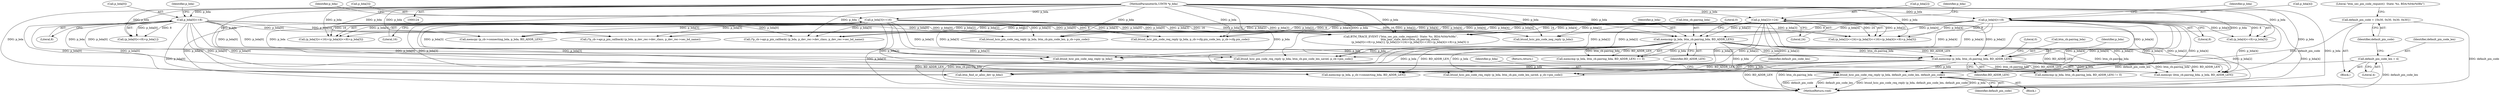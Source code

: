 digraph "0_Android_c677ee92595335233eb0e7b59809a1a94e7a678a_0@pointer" {
"1000252" [label="(Call,btsnd_hcic_pin_code_req_reply (p_bda, default_pin_code_len, default_pin_code))"];
"1000186" [label="(Call,memcmp (p_bda, btm_cb.pairing_bda, BD_ADDR_LEN))"];
"1000168" [label="(Call,p_bda[4]<<8)"];
"1000125" [label="(MethodParameterIn,UINT8 *p_bda)"];
"1000156" [label="(Call,p_bda[2]<<24)"];
"1000147" [label="(Call,p_bda[0]<<8)"];
"1000162" [label="(Call,p_bda[3]<<16)"];
"1000228" [label="(Call,memcmp (p_bda, btm_cb.pairing_bda, BD_ADDR_LEN))"];
"1000134" [label="(Call,default_pin_code_len = 4)"];
"1000138" [label="(Call,default_pin_code = {0x30, 0x30, 0x30, 0x30})"];
"1000285" [label="(Call,memcpy (btm_cb.pairing_bda, p_bda, BD_ADDR_LEN))"];
"1000170" [label="(Identifier,p_bda)"];
"1000166" [label="(Literal,16)"];
"1000552" [label="(MethodReturn,void)"];
"1000162" [label="(Call,p_bda[3]<<16)"];
"1000227" [label="(Call,memcmp (p_bda, btm_cb.pairing_bda, BD_ADDR_LEN) != 0)"];
"1000174" [label="(Identifier,p_bda)"];
"1000169" [label="(Call,p_bda[4])"];
"1000210" [label="(Call,btsnd_hcic_pin_code_req_reply (p_bda, btm_cb.pin_code_len_saved, p_cb->pin_code))"];
"1000153" [label="(Identifier,p_bda)"];
"1000543" [label="(Call,(*p_cb->api.p_pin_callback) (p_bda, p_dev_rec->dev_class, p_dev_rec->sec_bd_name))"];
"1000151" [label="(Literal,8)"];
"1000163" [label="(Call,p_bda[3])"];
"1000147" [label="(Call,p_bda[0]<<8)"];
"1000252" [label="(Call,btsnd_hcic_pin_code_req_reply (p_bda, default_pin_code_len, default_pin_code))"];
"1000255" [label="(Identifier,default_pin_code)"];
"1000172" [label="(Literal,8)"];
"1000233" [label="(Identifier,BD_ADDR_LEN)"];
"1000374" [label="(Call,btsnd_hcic_pin_code_req_reply (p_bda, btm_cb.pin_code_len, p_cb->pin_code))"];
"1000228" [label="(Call,memcmp (p_bda, btm_cb.pairing_bda, BD_ADDR_LEN))"];
"1000187" [label="(Identifier,p_bda)"];
"1000126" [label="(Block,)"];
"1000160" [label="(Literal,24)"];
"1000271" [label="(Call,btm_find_or_alloc_dev (p_bda))"];
"1000191" [label="(Identifier,BD_ADDR_LEN)"];
"1000164" [label="(Identifier,p_bda)"];
"1000254" [label="(Identifier,default_pin_code_len)"];
"1000161" [label="(Call,(p_bda[3]<<16)+(p_bda[4]<<8)+p_bda[5])"];
"1000155" [label="(Call,(p_bda[2]<<24)+(p_bda[3]<<16)+(p_bda[4]<<8)+p_bda[5])"];
"1000318" [label="(Call,btsnd_hcic_pin_code_req_reply (p_bda, p_cb->cfg.pin_code_len, p_cb->cfg.pin_code))"];
"1000141" [label="(Literal,\"btm_sec_pin_code_request()  State: %s, BDA:%04x%08x\")"];
"1000260" [label="(Call,btsnd_hcic_pin_code_req_reply (p_bda, btm_cb.pin_code_len_saved, p_cb->pin_code))"];
"1000157" [label="(Call,p_bda[2])"];
"1000139" [label="(Identifier,default_pin_code)"];
"1000140" [label="(Call,BTM_TRACE_EVENT (\"btm_sec_pin_code_request()  State: %s, BDA:%04x%08x\",\n                       btm_pair_state_descr(btm_cb.pairing_state),\n                       (p_bda[0]<<8)+p_bda[1], (p_bda[2]<<24)+(p_bda[3]<<16)+(p_bda[4]<<8)+p_bda[5] ))"];
"1000188" [label="(Call,btm_cb.pairing_bda)"];
"1000253" [label="(Identifier,p_bda)"];
"1000156" [label="(Call,p_bda[2]<<24)"];
"1000249" [label="(Block,)"];
"1000134" [label="(Call,default_pin_code_len = 4)"];
"1000334" [label="(Call,memcmp (p_bda, p_cb->connecting_bda, BD_ADDR_LEN))"];
"1000192" [label="(Literal,0)"];
"1000136" [label="(Literal,4)"];
"1000234" [label="(Literal,0)"];
"1000444" [label="(Call,btsnd_hcic_pin_code_neg_reply (p_bda))"];
"1000268" [label="(Return,return;)"];
"1000230" [label="(Call,btm_cb.pairing_bda)"];
"1000205" [label="(Call,btsnd_hcic_pin_code_neg_reply (p_bda))"];
"1000135" [label="(Identifier,default_pin_code_len)"];
"1000146" [label="(Call,(p_bda[0]<<8)+p_bda[1])"];
"1000167" [label="(Call,(p_bda[4]<<8)+p_bda[5])"];
"1000125" [label="(MethodParameterIn,UINT8 *p_bda)"];
"1000229" [label="(Identifier,p_bda)"];
"1000168" [label="(Call,p_bda[4]<<8)"];
"1000185" [label="(Call,memcmp (p_bda, btm_cb.pairing_bda, BD_ADDR_LEN) == 0)"];
"1000455" [label="(Call,memcpy (p_cb->connecting_bda, p_bda, BD_ADDR_LEN))"];
"1000148" [label="(Call,p_bda[0])"];
"1000489" [label="(Call,(*p_cb->api.p_pin_callback) (p_bda, p_dev_rec->dev_class, p_dev_rec->sec_bd_name))"];
"1000138" [label="(Call,default_pin_code = {0x30, 0x30, 0x30, 0x30})"];
"1000186" [label="(Call,memcmp (p_bda, btm_cb.pairing_bda, BD_ADDR_LEN))"];
"1000252" -> "1000249"  [label="AST: "];
"1000252" -> "1000255"  [label="CFG: "];
"1000253" -> "1000252"  [label="AST: "];
"1000254" -> "1000252"  [label="AST: "];
"1000255" -> "1000252"  [label="AST: "];
"1000268" -> "1000252"  [label="CFG: "];
"1000252" -> "1000552"  [label="DDG: p_bda"];
"1000252" -> "1000552"  [label="DDG: default_pin_code"];
"1000252" -> "1000552"  [label="DDG: default_pin_code_len"];
"1000252" -> "1000552"  [label="DDG: btsnd_hcic_pin_code_req_reply (p_bda, default_pin_code_len, default_pin_code)"];
"1000186" -> "1000252"  [label="DDG: p_bda"];
"1000168" -> "1000252"  [label="DDG: p_bda[4]"];
"1000156" -> "1000252"  [label="DDG: p_bda[2]"];
"1000228" -> "1000252"  [label="DDG: p_bda"];
"1000147" -> "1000252"  [label="DDG: p_bda[0]"];
"1000162" -> "1000252"  [label="DDG: p_bda[3]"];
"1000125" -> "1000252"  [label="DDG: p_bda"];
"1000134" -> "1000252"  [label="DDG: default_pin_code_len"];
"1000138" -> "1000252"  [label="DDG: default_pin_code"];
"1000186" -> "1000185"  [label="AST: "];
"1000186" -> "1000191"  [label="CFG: "];
"1000187" -> "1000186"  [label="AST: "];
"1000188" -> "1000186"  [label="AST: "];
"1000191" -> "1000186"  [label="AST: "];
"1000192" -> "1000186"  [label="CFG: "];
"1000186" -> "1000552"  [label="DDG: btm_cb.pairing_bda"];
"1000186" -> "1000552"  [label="DDG: BD_ADDR_LEN"];
"1000186" -> "1000185"  [label="DDG: p_bda"];
"1000186" -> "1000185"  [label="DDG: btm_cb.pairing_bda"];
"1000186" -> "1000185"  [label="DDG: BD_ADDR_LEN"];
"1000168" -> "1000186"  [label="DDG: p_bda[4]"];
"1000156" -> "1000186"  [label="DDG: p_bda[2]"];
"1000147" -> "1000186"  [label="DDG: p_bda[0]"];
"1000162" -> "1000186"  [label="DDG: p_bda[3]"];
"1000125" -> "1000186"  [label="DDG: p_bda"];
"1000186" -> "1000205"  [label="DDG: p_bda"];
"1000186" -> "1000210"  [label="DDG: p_bda"];
"1000186" -> "1000228"  [label="DDG: p_bda"];
"1000186" -> "1000228"  [label="DDG: btm_cb.pairing_bda"];
"1000186" -> "1000228"  [label="DDG: BD_ADDR_LEN"];
"1000186" -> "1000260"  [label="DDG: p_bda"];
"1000186" -> "1000271"  [label="DDG: p_bda"];
"1000186" -> "1000285"  [label="DDG: btm_cb.pairing_bda"];
"1000186" -> "1000285"  [label="DDG: BD_ADDR_LEN"];
"1000186" -> "1000334"  [label="DDG: BD_ADDR_LEN"];
"1000168" -> "1000167"  [label="AST: "];
"1000168" -> "1000172"  [label="CFG: "];
"1000169" -> "1000168"  [label="AST: "];
"1000172" -> "1000168"  [label="AST: "];
"1000174" -> "1000168"  [label="CFG: "];
"1000168" -> "1000552"  [label="DDG: p_bda[4]"];
"1000168" -> "1000140"  [label="DDG: p_bda[4]"];
"1000168" -> "1000140"  [label="DDG: 8"];
"1000168" -> "1000155"  [label="DDG: p_bda[4]"];
"1000168" -> "1000155"  [label="DDG: 8"];
"1000168" -> "1000161"  [label="DDG: p_bda[4]"];
"1000168" -> "1000161"  [label="DDG: 8"];
"1000168" -> "1000167"  [label="DDG: p_bda[4]"];
"1000168" -> "1000167"  [label="DDG: 8"];
"1000125" -> "1000168"  [label="DDG: p_bda"];
"1000168" -> "1000205"  [label="DDG: p_bda[4]"];
"1000168" -> "1000210"  [label="DDG: p_bda[4]"];
"1000168" -> "1000228"  [label="DDG: p_bda[4]"];
"1000168" -> "1000260"  [label="DDG: p_bda[4]"];
"1000168" -> "1000271"  [label="DDG: p_bda[4]"];
"1000168" -> "1000285"  [label="DDG: p_bda[4]"];
"1000168" -> "1000318"  [label="DDG: p_bda[4]"];
"1000168" -> "1000334"  [label="DDG: p_bda[4]"];
"1000168" -> "1000374"  [label="DDG: p_bda[4]"];
"1000168" -> "1000444"  [label="DDG: p_bda[4]"];
"1000168" -> "1000455"  [label="DDG: p_bda[4]"];
"1000168" -> "1000489"  [label="DDG: p_bda[4]"];
"1000168" -> "1000543"  [label="DDG: p_bda[4]"];
"1000125" -> "1000124"  [label="AST: "];
"1000125" -> "1000552"  [label="DDG: p_bda"];
"1000125" -> "1000140"  [label="DDG: p_bda"];
"1000125" -> "1000147"  [label="DDG: p_bda"];
"1000125" -> "1000146"  [label="DDG: p_bda"];
"1000125" -> "1000156"  [label="DDG: p_bda"];
"1000125" -> "1000155"  [label="DDG: p_bda"];
"1000125" -> "1000162"  [label="DDG: p_bda"];
"1000125" -> "1000161"  [label="DDG: p_bda"];
"1000125" -> "1000167"  [label="DDG: p_bda"];
"1000125" -> "1000205"  [label="DDG: p_bda"];
"1000125" -> "1000210"  [label="DDG: p_bda"];
"1000125" -> "1000228"  [label="DDG: p_bda"];
"1000125" -> "1000260"  [label="DDG: p_bda"];
"1000125" -> "1000271"  [label="DDG: p_bda"];
"1000125" -> "1000285"  [label="DDG: p_bda"];
"1000125" -> "1000318"  [label="DDG: p_bda"];
"1000125" -> "1000334"  [label="DDG: p_bda"];
"1000125" -> "1000374"  [label="DDG: p_bda"];
"1000125" -> "1000444"  [label="DDG: p_bda"];
"1000125" -> "1000455"  [label="DDG: p_bda"];
"1000125" -> "1000489"  [label="DDG: p_bda"];
"1000125" -> "1000543"  [label="DDG: p_bda"];
"1000156" -> "1000155"  [label="AST: "];
"1000156" -> "1000160"  [label="CFG: "];
"1000157" -> "1000156"  [label="AST: "];
"1000160" -> "1000156"  [label="AST: "];
"1000164" -> "1000156"  [label="CFG: "];
"1000156" -> "1000552"  [label="DDG: p_bda[2]"];
"1000156" -> "1000140"  [label="DDG: p_bda[2]"];
"1000156" -> "1000140"  [label="DDG: 24"];
"1000156" -> "1000155"  [label="DDG: p_bda[2]"];
"1000156" -> "1000155"  [label="DDG: 24"];
"1000156" -> "1000205"  [label="DDG: p_bda[2]"];
"1000156" -> "1000210"  [label="DDG: p_bda[2]"];
"1000156" -> "1000228"  [label="DDG: p_bda[2]"];
"1000156" -> "1000260"  [label="DDG: p_bda[2]"];
"1000156" -> "1000271"  [label="DDG: p_bda[2]"];
"1000156" -> "1000285"  [label="DDG: p_bda[2]"];
"1000156" -> "1000318"  [label="DDG: p_bda[2]"];
"1000156" -> "1000334"  [label="DDG: p_bda[2]"];
"1000156" -> "1000374"  [label="DDG: p_bda[2]"];
"1000156" -> "1000444"  [label="DDG: p_bda[2]"];
"1000156" -> "1000455"  [label="DDG: p_bda[2]"];
"1000156" -> "1000489"  [label="DDG: p_bda[2]"];
"1000156" -> "1000543"  [label="DDG: p_bda[2]"];
"1000147" -> "1000146"  [label="AST: "];
"1000147" -> "1000151"  [label="CFG: "];
"1000148" -> "1000147"  [label="AST: "];
"1000151" -> "1000147"  [label="AST: "];
"1000153" -> "1000147"  [label="CFG: "];
"1000147" -> "1000552"  [label="DDG: p_bda[0]"];
"1000147" -> "1000140"  [label="DDG: p_bda[0]"];
"1000147" -> "1000140"  [label="DDG: 8"];
"1000147" -> "1000146"  [label="DDG: p_bda[0]"];
"1000147" -> "1000146"  [label="DDG: 8"];
"1000147" -> "1000205"  [label="DDG: p_bda[0]"];
"1000147" -> "1000210"  [label="DDG: p_bda[0]"];
"1000147" -> "1000228"  [label="DDG: p_bda[0]"];
"1000147" -> "1000260"  [label="DDG: p_bda[0]"];
"1000147" -> "1000271"  [label="DDG: p_bda[0]"];
"1000147" -> "1000285"  [label="DDG: p_bda[0]"];
"1000147" -> "1000318"  [label="DDG: p_bda[0]"];
"1000147" -> "1000334"  [label="DDG: p_bda[0]"];
"1000147" -> "1000374"  [label="DDG: p_bda[0]"];
"1000147" -> "1000444"  [label="DDG: p_bda[0]"];
"1000147" -> "1000455"  [label="DDG: p_bda[0]"];
"1000147" -> "1000489"  [label="DDG: p_bda[0]"];
"1000147" -> "1000543"  [label="DDG: p_bda[0]"];
"1000162" -> "1000161"  [label="AST: "];
"1000162" -> "1000166"  [label="CFG: "];
"1000163" -> "1000162"  [label="AST: "];
"1000166" -> "1000162"  [label="AST: "];
"1000170" -> "1000162"  [label="CFG: "];
"1000162" -> "1000552"  [label="DDG: p_bda[3]"];
"1000162" -> "1000140"  [label="DDG: p_bda[3]"];
"1000162" -> "1000140"  [label="DDG: 16"];
"1000162" -> "1000155"  [label="DDG: p_bda[3]"];
"1000162" -> "1000155"  [label="DDG: 16"];
"1000162" -> "1000161"  [label="DDG: p_bda[3]"];
"1000162" -> "1000161"  [label="DDG: 16"];
"1000162" -> "1000205"  [label="DDG: p_bda[3]"];
"1000162" -> "1000210"  [label="DDG: p_bda[3]"];
"1000162" -> "1000228"  [label="DDG: p_bda[3]"];
"1000162" -> "1000260"  [label="DDG: p_bda[3]"];
"1000162" -> "1000271"  [label="DDG: p_bda[3]"];
"1000162" -> "1000285"  [label="DDG: p_bda[3]"];
"1000162" -> "1000318"  [label="DDG: p_bda[3]"];
"1000162" -> "1000334"  [label="DDG: p_bda[3]"];
"1000162" -> "1000374"  [label="DDG: p_bda[3]"];
"1000162" -> "1000444"  [label="DDG: p_bda[3]"];
"1000162" -> "1000455"  [label="DDG: p_bda[3]"];
"1000162" -> "1000489"  [label="DDG: p_bda[3]"];
"1000162" -> "1000543"  [label="DDG: p_bda[3]"];
"1000228" -> "1000227"  [label="AST: "];
"1000228" -> "1000233"  [label="CFG: "];
"1000229" -> "1000228"  [label="AST: "];
"1000230" -> "1000228"  [label="AST: "];
"1000233" -> "1000228"  [label="AST: "];
"1000234" -> "1000228"  [label="CFG: "];
"1000228" -> "1000552"  [label="DDG: BD_ADDR_LEN"];
"1000228" -> "1000552"  [label="DDG: btm_cb.pairing_bda"];
"1000228" -> "1000227"  [label="DDG: p_bda"];
"1000228" -> "1000227"  [label="DDG: btm_cb.pairing_bda"];
"1000228" -> "1000227"  [label="DDG: BD_ADDR_LEN"];
"1000228" -> "1000260"  [label="DDG: p_bda"];
"1000228" -> "1000271"  [label="DDG: p_bda"];
"1000228" -> "1000285"  [label="DDG: btm_cb.pairing_bda"];
"1000228" -> "1000285"  [label="DDG: BD_ADDR_LEN"];
"1000228" -> "1000334"  [label="DDG: BD_ADDR_LEN"];
"1000134" -> "1000126"  [label="AST: "];
"1000134" -> "1000136"  [label="CFG: "];
"1000135" -> "1000134"  [label="AST: "];
"1000136" -> "1000134"  [label="AST: "];
"1000139" -> "1000134"  [label="CFG: "];
"1000134" -> "1000552"  [label="DDG: default_pin_code_len"];
"1000138" -> "1000126"  [label="AST: "];
"1000138" -> "1000139"  [label="CFG: "];
"1000139" -> "1000138"  [label="AST: "];
"1000141" -> "1000138"  [label="CFG: "];
"1000138" -> "1000552"  [label="DDG: default_pin_code"];
}
